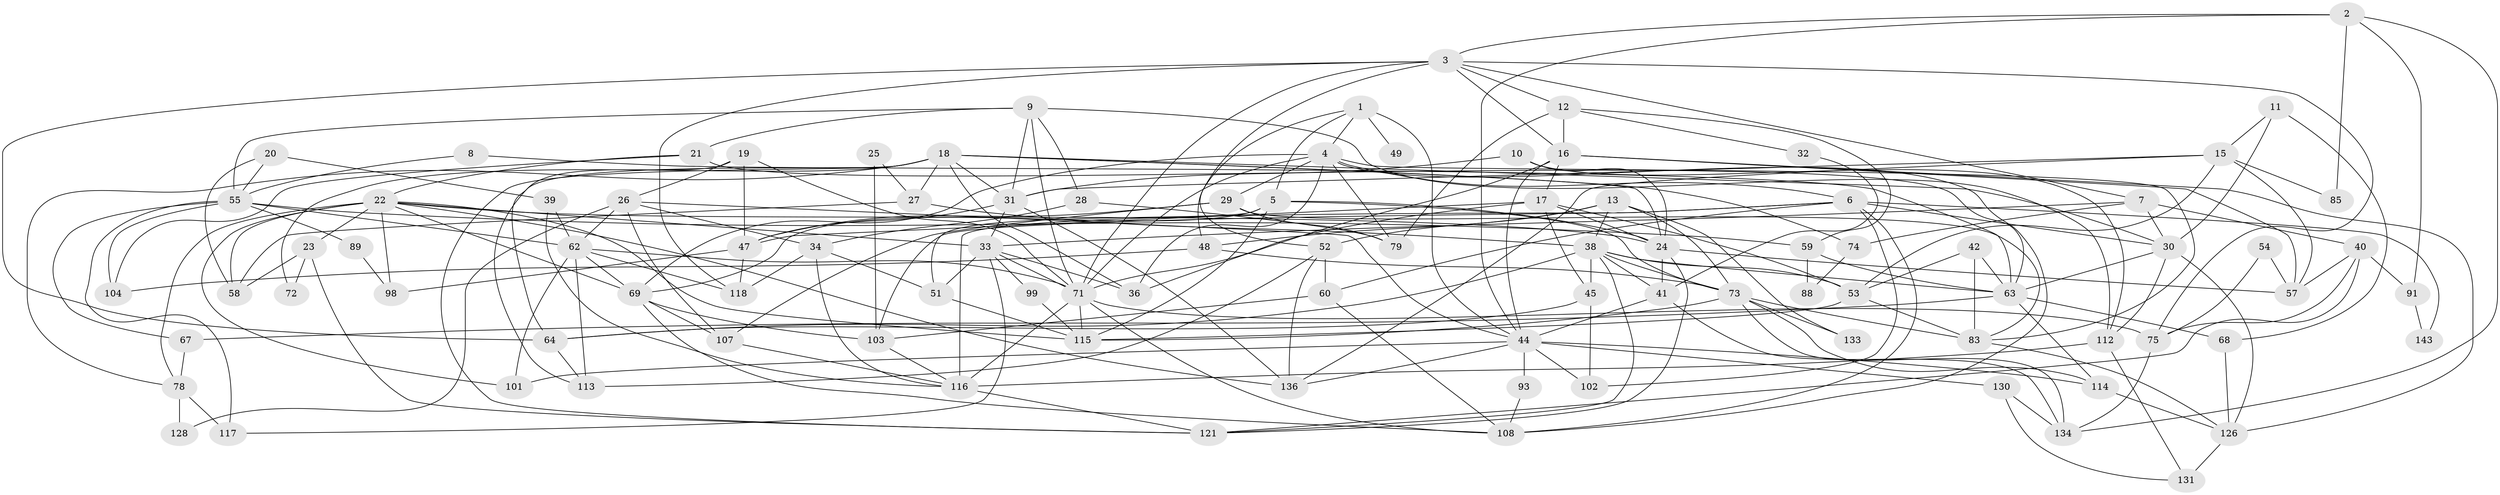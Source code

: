 // original degree distribution, {3: 0.2361111111111111, 7: 0.041666666666666664, 9: 0.006944444444444444, 6: 0.125, 5: 0.1597222222222222, 2: 0.18055555555555555, 4: 0.24305555555555555, 8: 0.006944444444444444}
// Generated by graph-tools (version 1.1) at 2025/41/03/06/25 10:41:53]
// undirected, 96 vertices, 235 edges
graph export_dot {
graph [start="1"]
  node [color=gray90,style=filled];
  1 [super="+129"];
  2 [super="+35"];
  3 [super="+80"];
  4;
  5;
  6 [super="+124"];
  7 [super="+14"];
  8;
  9 [super="+144"];
  10;
  11 [super="+66"];
  12;
  13 [super="+46"];
  15 [super="+123"];
  16 [super="+50"];
  17 [super="+77"];
  18 [super="+76"];
  19 [super="+140"];
  20;
  21 [super="+97"];
  22 [super="+84"];
  23 [super="+37"];
  24 [super="+105"];
  25;
  26 [super="+43"];
  27 [super="+111"];
  28 [super="+127"];
  29 [super="+92"];
  30;
  31 [super="+135"];
  32;
  33 [super="+142"];
  34;
  36 [super="+138"];
  38 [super="+56"];
  39;
  40 [super="+119"];
  41 [super="+61"];
  42;
  44 [super="+141"];
  45;
  47 [super="+122"];
  48 [super="+125"];
  49 [super="+139"];
  51 [super="+82"];
  52 [super="+90"];
  53 [super="+87"];
  54;
  55 [super="+70"];
  57 [super="+81"];
  58;
  59;
  60;
  62 [super="+106"];
  63 [super="+65"];
  64 [super="+100"];
  67;
  68;
  69 [super="+96"];
  71 [super="+109"];
  72;
  73 [super="+94"];
  74;
  75 [super="+86"];
  78;
  79;
  83 [super="+95"];
  85;
  88;
  89;
  91;
  93;
  98;
  99;
  101;
  102;
  103 [super="+120"];
  104;
  107;
  108 [super="+110"];
  112;
  113;
  114;
  115 [super="+137"];
  116 [super="+132"];
  117;
  118;
  121;
  126;
  128;
  130;
  131;
  133;
  134;
  136;
  143;
  1 -- 4;
  1 -- 5;
  1 -- 48;
  1 -- 49 [weight=2];
  1 -- 44;
  2 -- 3;
  2 -- 85;
  2 -- 91;
  2 -- 44;
  2 -- 134;
  3 -- 71;
  3 -- 16;
  3 -- 118;
  3 -- 7;
  3 -- 75;
  3 -- 12;
  3 -- 52;
  3 -- 64;
  4 -- 108;
  4 -- 6;
  4 -- 29;
  4 -- 36;
  4 -- 79;
  4 -- 69;
  4 -- 71;
  4 -- 83;
  5 -- 24;
  5 -- 69;
  5 -- 115;
  5 -- 73;
  5 -- 51;
  6 -- 30;
  6 -- 60;
  6 -- 103;
  6 -- 116;
  6 -- 102;
  6 -- 108;
  6 -- 143;
  7 -- 30;
  7 -- 33;
  7 -- 74;
  7 -- 40;
  8 -- 63;
  8 -- 55;
  9 -- 112;
  9 -- 71;
  9 -- 31;
  9 -- 28;
  9 -- 21;
  9 -- 55;
  10 -- 112;
  10 -- 31;
  10 -- 24;
  11 -- 30;
  11 -- 68;
  11 -- 15;
  12 -- 59;
  12 -- 32;
  12 -- 79;
  12 -- 16;
  13 -- 38 [weight=2];
  13 -- 52;
  13 -- 48;
  13 -- 73;
  13 -- 133;
  15 -- 136;
  15 -- 85;
  15 -- 53;
  15 -- 57;
  15 -- 31;
  16 -- 44;
  16 -- 36;
  16 -- 126;
  16 -- 17;
  16 -- 57;
  17 -- 45;
  17 -- 71;
  17 -- 53;
  17 -- 24;
  17 -- 47;
  18 -- 27;
  18 -- 24;
  18 -- 72;
  18 -- 74;
  18 -- 36;
  18 -- 113;
  18 -- 78;
  18 -- 121;
  18 -- 30;
  18 -- 31;
  19 -- 26;
  19 -- 47;
  19 -- 64;
  19 -- 71;
  20 -- 39;
  20 -- 55;
  20 -- 58;
  21 -- 104;
  21 -- 22;
  21 -- 63;
  22 -- 136;
  22 -- 58;
  22 -- 78;
  22 -- 98;
  22 -- 101;
  22 -- 69;
  22 -- 24;
  22 -- 33;
  22 -- 115;
  22 -- 23;
  23 -- 58;
  23 -- 72;
  23 -- 121;
  24 -- 121;
  24 -- 41;
  24 -- 57;
  25 -- 27;
  25 -- 103;
  26 -- 34;
  26 -- 44;
  26 -- 128;
  26 -- 107;
  26 -- 62;
  27 -- 38 [weight=2];
  27 -- 58;
  28 -- 34;
  28 -- 79;
  29 -- 83;
  29 -- 107;
  29 -- 79;
  29 -- 47;
  30 -- 126;
  30 -- 112;
  30 -- 63;
  31 -- 136;
  31 -- 33;
  31 -- 47;
  32 -- 41;
  33 -- 99;
  33 -- 36;
  33 -- 51;
  33 -- 117;
  33 -- 71;
  34 -- 116;
  34 -- 118;
  34 -- 51;
  38 -- 41;
  38 -- 63;
  38 -- 121;
  38 -- 64;
  38 -- 45;
  38 -- 53;
  38 -- 73;
  39 -- 62;
  39 -- 116;
  40 -- 121;
  40 -- 57;
  40 -- 91;
  40 -- 75;
  41 -- 44;
  41 -- 134;
  42 -- 63;
  42 -- 83;
  42 -- 53;
  44 -- 130;
  44 -- 114;
  44 -- 101;
  44 -- 102;
  44 -- 136;
  44 -- 93;
  45 -- 102;
  45 -- 64;
  47 -- 118;
  47 -- 98;
  48 -- 73;
  48 -- 104;
  51 -- 115;
  52 -- 113;
  52 -- 136;
  52 -- 60;
  53 -- 83;
  53 -- 115;
  54 -- 75;
  54 -- 57;
  55 -- 67;
  55 -- 104;
  55 -- 117;
  55 -- 89;
  55 -- 59;
  55 -- 62;
  59 -- 88;
  59 -- 63;
  60 -- 103;
  60 -- 108;
  62 -- 113;
  62 -- 118;
  62 -- 71;
  62 -- 101;
  62 -- 69;
  63 -- 67;
  63 -- 114;
  63 -- 68;
  64 -- 113;
  67 -- 78;
  68 -- 126;
  69 -- 107;
  69 -- 103;
  69 -- 108;
  71 -- 115;
  71 -- 116;
  71 -- 75;
  71 -- 108;
  73 -- 133;
  73 -- 83;
  73 -- 115;
  73 -- 114;
  73 -- 134;
  74 -- 88;
  75 -- 134;
  78 -- 117;
  78 -- 128;
  83 -- 126;
  89 -- 98;
  91 -- 143;
  93 -- 108;
  99 -- 115;
  103 -- 116;
  107 -- 116;
  112 -- 116 [weight=2];
  112 -- 131;
  114 -- 126;
  116 -- 121;
  126 -- 131;
  130 -- 131;
  130 -- 134;
}
